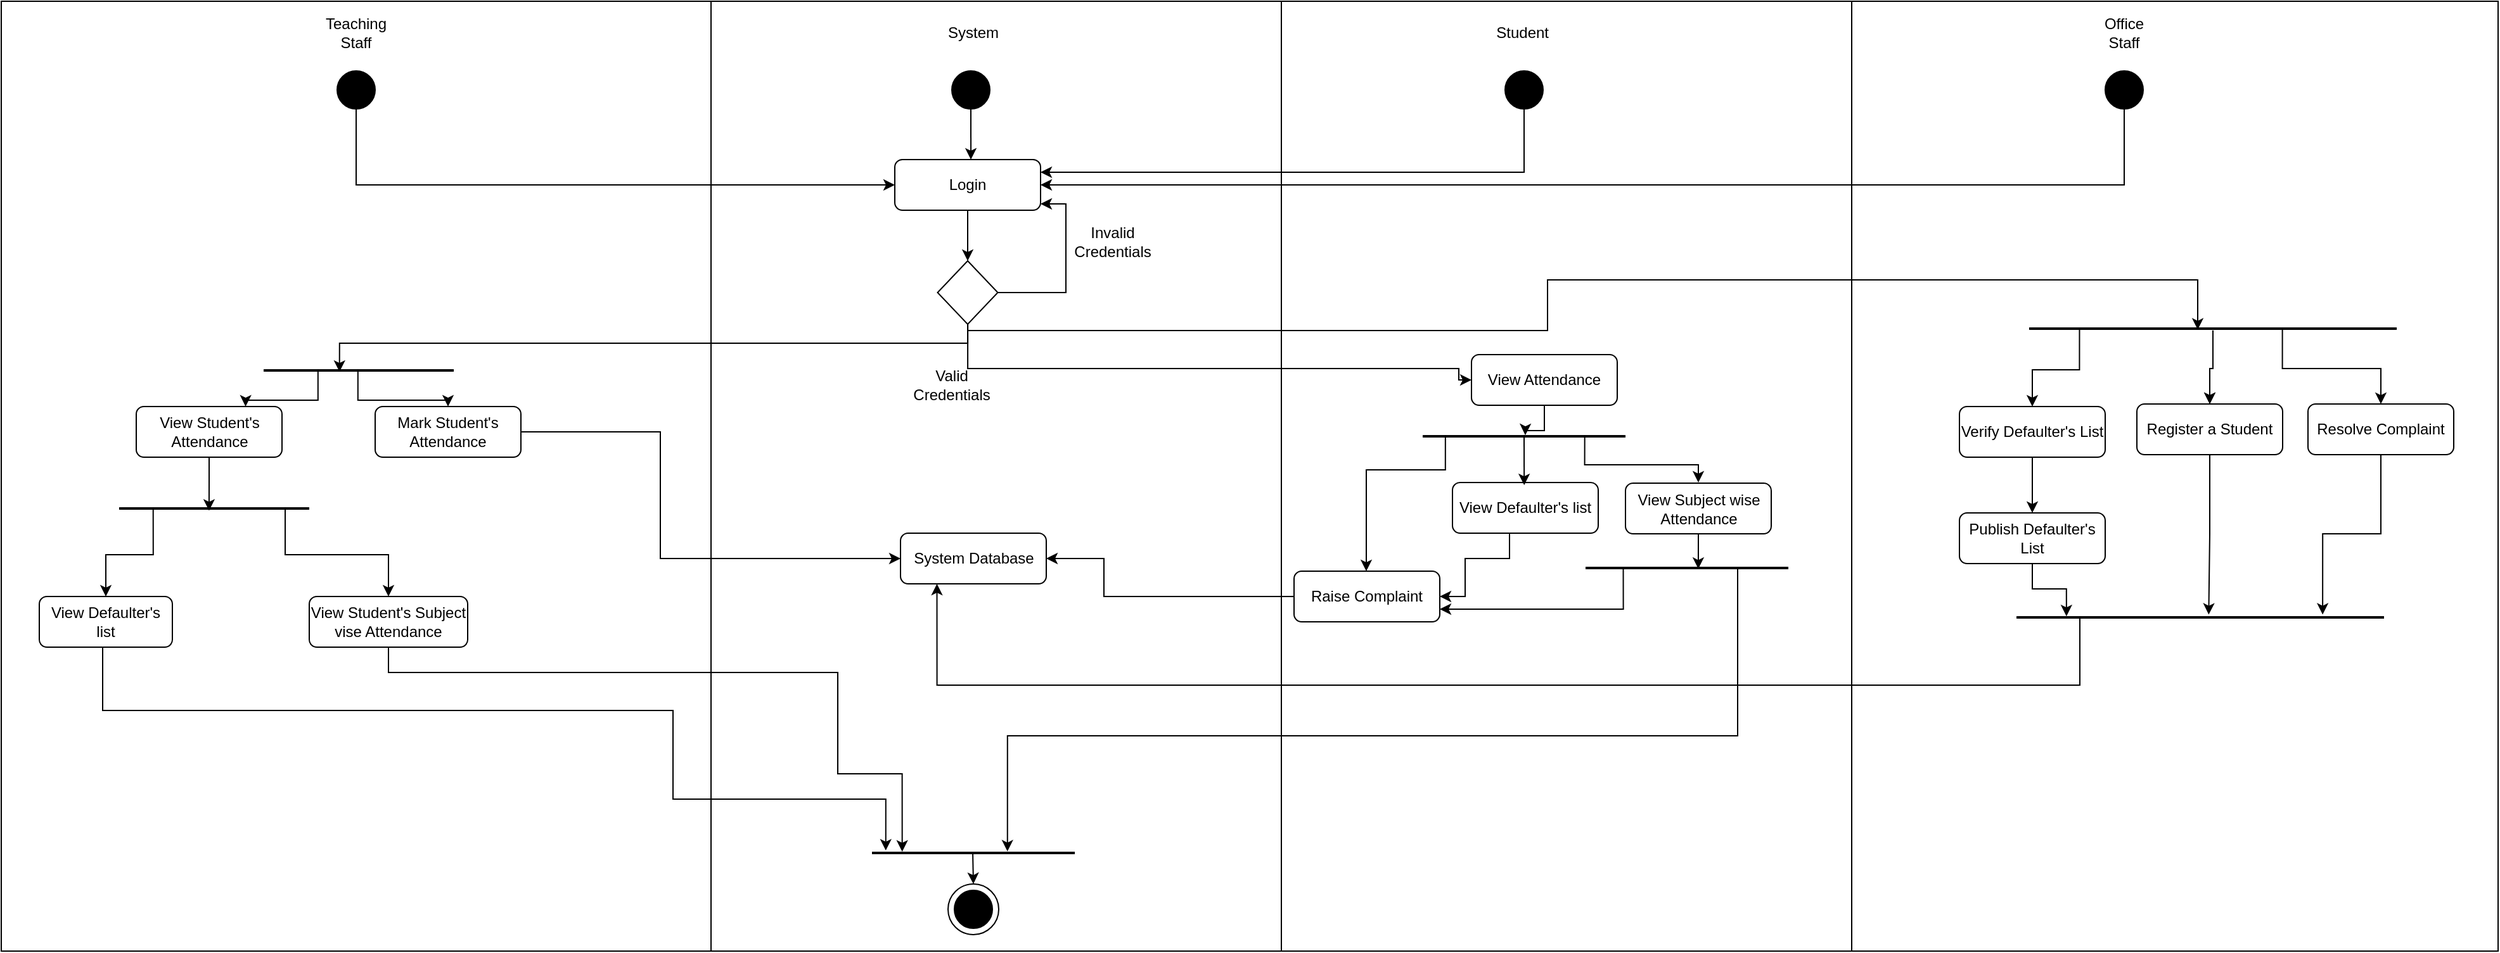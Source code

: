 <mxfile version="25.0.2">
  <diagram name="Page-1" id="Gh6__SAihMOtWdpNfaPe">
    <mxGraphModel dx="1207" dy="1309" grid="1" gridSize="10" guides="1" tooltips="1" connect="1" arrows="1" fold="1" page="1" pageScale="1" pageWidth="850" pageHeight="1100" math="0" shadow="0">
      <root>
        <mxCell id="0" />
        <mxCell id="1" parent="0" />
        <mxCell id="4QZVds2vk8p5RTfM56dL-105" value="" style="rounded=0;whiteSpace=wrap;html=1;" parent="1" vertex="1">
          <mxGeometry x="1050" y="-70" width="510" height="750" as="geometry" />
        </mxCell>
        <mxCell id="4QZVds2vk8p5RTfM56dL-104" value="" style="rounded=0;whiteSpace=wrap;html=1;" parent="1" vertex="1">
          <mxGeometry x="600" y="-70" width="450" height="750" as="geometry" />
        </mxCell>
        <mxCell id="4QZVds2vk8p5RTfM56dL-103" value="" style="rounded=0;whiteSpace=wrap;html=1;" parent="1" vertex="1">
          <mxGeometry x="150" y="-70" width="450" height="750" as="geometry" />
        </mxCell>
        <mxCell id="4QZVds2vk8p5RTfM56dL-102" value="" style="rounded=0;whiteSpace=wrap;html=1;" parent="1" vertex="1">
          <mxGeometry x="-410" y="-70" width="560" height="750" as="geometry" />
        </mxCell>
        <mxCell id="Yw2FF3qcAR3ipOKGPOBS-19" value="" style="ellipse;whiteSpace=wrap;html=1;aspect=fixed;fontSize=9;" parent="1" vertex="1">
          <mxGeometry x="337" y="627" width="40" height="40" as="geometry" />
        </mxCell>
        <mxCell id="Yw2FF3qcAR3ipOKGPOBS-2" style="edgeStyle=orthogonalEdgeStyle;rounded=0;orthogonalLoop=1;jettySize=auto;html=1;entryX=0.522;entryY=0;entryDx=0;entryDy=0;entryPerimeter=0;" parent="1" source="Yw2FF3qcAR3ipOKGPOBS-1" target="Yw2FF3qcAR3ipOKGPOBS-3" edge="1">
          <mxGeometry relative="1" as="geometry">
            <mxPoint x="355" y="45" as="targetPoint" />
          </mxGeometry>
        </mxCell>
        <mxCell id="Yw2FF3qcAR3ipOKGPOBS-1" value="" style="ellipse;whiteSpace=wrap;html=1;aspect=fixed;fillStyle=solid;fillColor=#000000;" parent="1" vertex="1">
          <mxGeometry x="340" y="-15" width="30" height="30" as="geometry" />
        </mxCell>
        <mxCell id="Yw2FF3qcAR3ipOKGPOBS-3" value="Login" style="rounded=1;whiteSpace=wrap;html=1;" parent="1" vertex="1">
          <mxGeometry x="295" y="55" width="115" height="40" as="geometry" />
        </mxCell>
        <mxCell id="Yw2FF3qcAR3ipOKGPOBS-17" value="" style="ellipse;whiteSpace=wrap;html=1;aspect=fixed;fillStyle=solid;fillColor=#000000;fontSize=9;" parent="1" vertex="1">
          <mxGeometry x="342" y="632" width="30" height="30" as="geometry" />
        </mxCell>
        <mxCell id="Yw2FF3qcAR3ipOKGPOBS-25" value="" style="edgeStyle=orthogonalEdgeStyle;rounded=0;orthogonalLoop=1;jettySize=auto;html=1;entryX=0.5;entryY=0;entryDx=0;entryDy=0;" parent="1" source="Yw2FF3qcAR3ipOKGPOBS-3" target="Yw2FF3qcAR3ipOKGPOBS-24" edge="1">
          <mxGeometry relative="1" as="geometry">
            <mxPoint x="353" y="95" as="sourcePoint" />
            <mxPoint x="353" y="245" as="targetPoint" />
          </mxGeometry>
        </mxCell>
        <mxCell id="Yw2FF3qcAR3ipOKGPOBS-26" style="edgeStyle=orthogonalEdgeStyle;rounded=0;orthogonalLoop=1;jettySize=auto;html=1;exitX=1;exitY=0.5;exitDx=0;exitDy=0;" parent="1" source="Yw2FF3qcAR3ipOKGPOBS-24" target="Yw2FF3qcAR3ipOKGPOBS-3" edge="1">
          <mxGeometry relative="1" as="geometry">
            <Array as="points">
              <mxPoint x="430" y="160" />
              <mxPoint x="430" y="90" />
            </Array>
          </mxGeometry>
        </mxCell>
        <mxCell id="4QZVds2vk8p5RTfM56dL-32" style="edgeStyle=orthogonalEdgeStyle;rounded=0;orthogonalLoop=1;jettySize=auto;html=1;entryX=0;entryY=0.5;entryDx=0;entryDy=0;" parent="1" source="Yw2FF3qcAR3ipOKGPOBS-24" target="4QZVds2vk8p5RTfM56dL-31" edge="1">
          <mxGeometry relative="1" as="geometry">
            <Array as="points">
              <mxPoint x="353" y="220" />
              <mxPoint x="740" y="220" />
              <mxPoint x="740" y="229" />
            </Array>
          </mxGeometry>
        </mxCell>
        <mxCell id="4QZVds2vk8p5RTfM56dL-83" style="edgeStyle=orthogonalEdgeStyle;rounded=0;orthogonalLoop=1;jettySize=auto;html=1;entryX=0.46;entryY=0.618;entryDx=0;entryDy=0;entryPerimeter=0;exitX=0.5;exitY=1;exitDx=0;exitDy=0;" parent="1" source="Yw2FF3qcAR3ipOKGPOBS-24" target="4QZVds2vk8p5RTfM56dL-84" edge="1">
          <mxGeometry relative="1" as="geometry">
            <mxPoint x="360.89" y="184.33" as="sourcePoint" />
            <mxPoint x="1254.09" y="217.998" as="targetPoint" />
            <Array as="points">
              <mxPoint x="353" y="190" />
              <mxPoint x="810" y="190" />
              <mxPoint x="810" y="150" />
              <mxPoint x="1323" y="150" />
              <mxPoint x="1323" y="189" />
            </Array>
          </mxGeometry>
        </mxCell>
        <mxCell id="Yw2FF3qcAR3ipOKGPOBS-24" value="" style="rhombus;whiteSpace=wrap;html=1;" parent="1" vertex="1">
          <mxGeometry x="328.75" y="135" width="47.5" height="50" as="geometry" />
        </mxCell>
        <mxCell id="Yw2FF3qcAR3ipOKGPOBS-28" value="Valid Credentials" style="text;html=1;align=center;verticalAlign=middle;whiteSpace=wrap;rounded=0;" parent="1" vertex="1">
          <mxGeometry x="310" y="218" width="60" height="30" as="geometry" />
        </mxCell>
        <mxCell id="Yw2FF3qcAR3ipOKGPOBS-29" value="Invalid Credentials" style="text;html=1;align=center;verticalAlign=middle;whiteSpace=wrap;rounded=0;" parent="1" vertex="1">
          <mxGeometry x="437" y="105" width="60" height="30" as="geometry" />
        </mxCell>
        <mxCell id="Yw2FF3qcAR3ipOKGPOBS-36" style="edgeStyle=orthogonalEdgeStyle;rounded=0;orthogonalLoop=1;jettySize=auto;html=1;entryX=0.5;entryY=0;entryDx=0;entryDy=0;exitX=0.497;exitY=0.477;exitDx=0;exitDy=0;exitPerimeter=0;" parent="1" source="Yw2FF3qcAR3ipOKGPOBS-35" target="Yw2FF3qcAR3ipOKGPOBS-19" edge="1">
          <mxGeometry relative="1" as="geometry" />
        </mxCell>
        <mxCell id="Yw2FF3qcAR3ipOKGPOBS-35" value="" style="line;strokeWidth=2;html=1;" parent="1" vertex="1">
          <mxGeometry x="277" y="599" width="160" height="7" as="geometry" />
        </mxCell>
        <mxCell id="4QZVds2vk8p5RTfM56dL-3" value="System" style="text;html=1;align=center;verticalAlign=middle;whiteSpace=wrap;rounded=0;" parent="1" vertex="1">
          <mxGeometry x="327" y="-60" width="60" height="30" as="geometry" />
        </mxCell>
        <mxCell id="4QZVds2vk8p5RTfM56dL-6" value="Student&amp;nbsp;" style="text;html=1;align=center;verticalAlign=middle;whiteSpace=wrap;rounded=0;" parent="1" vertex="1">
          <mxGeometry x="761.5" y="-60" width="60" height="30" as="geometry" />
        </mxCell>
        <mxCell id="4QZVds2vk8p5RTfM56dL-9" value="Teaching Staff&lt;span style=&quot;color: rgba(0, 0, 0, 0); font-family: monospace; font-size: 0px; text-align: start; text-wrap: nowrap;&quot;&gt;%3CmxGraphModel%3E%3Croot%3E%3CmxCell%20id%3D%220%22%2F%3E%3CmxCell%20id%3D%221%22%20parent%3D%220%22%2F%3E%3CmxCell%20id%3D%222%22%20value%3D%22Student%26amp%3Bnbsp%3B%22%20style%3D%22text%3Bhtml%3D1%3Balign%3Dcenter%3BverticalAlign%3Dmiddle%3BwhiteSpace%3Dwrap%3Brounded%3D0%3B%22%20vertex%3D%221%22%20parent%3D%221%22%3E%3CmxGeometry%20x%3D%22761.5%22%20y%3D%22-60%22%20width%3D%2260%22%20height%3D%2230%22%20as%3D%22geometry%22%2F%3E%3C%2FmxCell%3E%3C%2Froot%3E%3C%2FmxGraphModel%3E&lt;/span&gt;" style="text;html=1;align=center;verticalAlign=middle;whiteSpace=wrap;rounded=0;" parent="1" vertex="1">
          <mxGeometry x="-160" y="-60" width="60" height="30" as="geometry" />
        </mxCell>
        <mxCell id="4QZVds2vk8p5RTfM56dL-10" value="Office Staff" style="text;html=1;align=center;verticalAlign=middle;whiteSpace=wrap;rounded=0;" parent="1" vertex="1">
          <mxGeometry x="1235" y="-60" width="60" height="30" as="geometry" />
        </mxCell>
        <mxCell id="4QZVds2vk8p5RTfM56dL-22" style="edgeStyle=orthogonalEdgeStyle;rounded=0;orthogonalLoop=1;jettySize=auto;html=1;entryX=0;entryY=0.5;entryDx=0;entryDy=0;" parent="1" source="4QZVds2vk8p5RTfM56dL-21" target="Yw2FF3qcAR3ipOKGPOBS-3" edge="1">
          <mxGeometry relative="1" as="geometry">
            <mxPoint x="-130" y="90" as="targetPoint" />
            <Array as="points">
              <mxPoint x="-130" y="75" />
            </Array>
          </mxGeometry>
        </mxCell>
        <mxCell id="4QZVds2vk8p5RTfM56dL-21" value="" style="ellipse;whiteSpace=wrap;html=1;aspect=fixed;fillStyle=solid;fillColor=#000000;" parent="1" vertex="1">
          <mxGeometry x="-145" y="-15" width="30" height="30" as="geometry" />
        </mxCell>
        <mxCell id="4QZVds2vk8p5RTfM56dL-24" style="edgeStyle=orthogonalEdgeStyle;rounded=0;orthogonalLoop=1;jettySize=auto;html=1;entryX=1;entryY=0.25;entryDx=0;entryDy=0;" parent="1" source="4QZVds2vk8p5RTfM56dL-23" target="Yw2FF3qcAR3ipOKGPOBS-3" edge="1">
          <mxGeometry relative="1" as="geometry">
            <Array as="points">
              <mxPoint x="792" y="65" />
            </Array>
          </mxGeometry>
        </mxCell>
        <mxCell id="4QZVds2vk8p5RTfM56dL-23" value="" style="ellipse;whiteSpace=wrap;html=1;aspect=fixed;fillStyle=solid;fillColor=#000000;" parent="1" vertex="1">
          <mxGeometry x="776.5" y="-15" width="30" height="30" as="geometry" />
        </mxCell>
        <mxCell id="4QZVds2vk8p5RTfM56dL-27" style="edgeStyle=orthogonalEdgeStyle;rounded=0;orthogonalLoop=1;jettySize=auto;html=1;entryX=1;entryY=0.5;entryDx=0;entryDy=0;" parent="1" source="4QZVds2vk8p5RTfM56dL-26" target="Yw2FF3qcAR3ipOKGPOBS-3" edge="1">
          <mxGeometry relative="1" as="geometry">
            <mxPoint x="410" y="50" as="targetPoint" />
            <Array as="points">
              <mxPoint x="1265" y="75" />
            </Array>
          </mxGeometry>
        </mxCell>
        <mxCell id="4QZVds2vk8p5RTfM56dL-26" value="" style="ellipse;whiteSpace=wrap;html=1;aspect=fixed;fillStyle=solid;fillColor=#000000;" parent="1" vertex="1">
          <mxGeometry x="1250" y="-15" width="30" height="30" as="geometry" />
        </mxCell>
        <mxCell id="4QZVds2vk8p5RTfM56dL-29" value="View Student&#39;s Attendance" style="rounded=1;whiteSpace=wrap;html=1;" parent="1" vertex="1">
          <mxGeometry x="-303.5" y="250" width="115" height="40" as="geometry" />
        </mxCell>
        <mxCell id="4QZVds2vk8p5RTfM56dL-31" value="View Attendance" style="rounded=1;whiteSpace=wrap;html=1;" parent="1" vertex="1">
          <mxGeometry x="750" y="209" width="115" height="40" as="geometry" />
        </mxCell>
        <mxCell id="4QZVds2vk8p5RTfM56dL-79" style="edgeStyle=orthogonalEdgeStyle;rounded=0;orthogonalLoop=1;jettySize=auto;html=1;entryX=1;entryY=0.5;entryDx=0;entryDy=0;" parent="1" source="4QZVds2vk8p5RTfM56dL-35" target="4QZVds2vk8p5RTfM56dL-36" edge="1">
          <mxGeometry relative="1" as="geometry">
            <Array as="points">
              <mxPoint x="780" y="370" />
              <mxPoint x="745" y="370" />
              <mxPoint x="745" y="400" />
            </Array>
          </mxGeometry>
        </mxCell>
        <mxCell id="4QZVds2vk8p5RTfM56dL-35" value="View Defaulter&#39;s list" style="rounded=1;whiteSpace=wrap;html=1;" parent="1" vertex="1">
          <mxGeometry x="735" y="310" width="115" height="40" as="geometry" />
        </mxCell>
        <mxCell id="4QZVds2vk8p5RTfM56dL-36" value="Raise Complai&lt;span style=&quot;color: rgba(0, 0, 0, 0); font-family: monospace; font-size: 0px; text-align: start; text-wrap: nowrap;&quot;&gt;%3CmxGraphModel%3E%3Croot%3E%3CmxCell%20id%3D%220%22%2F%3E%3CmxCell%20id%3D%221%22%20parent%3D%220%22%2F%3E%3CmxCell%20id%3D%222%22%20value%3D%22View%20Attendance%22%20style%3D%22rounded%3D1%3BwhiteSpace%3Dwrap%3Bhtml%3D1%3B%22%20vertex%3D%221%22%20parent%3D%221%22%3E%3CmxGeometry%20x%3D%22200%22%20y%3D%22260%22%20width%3D%22115%22%20height%3D%2240%22%20as%3D%22geometry%22%2F%3E%3C%2FmxCell%3E%3C%2Froot%3E%3C%2FmxGraphModel%3E&lt;/span&gt;nt" style="rounded=1;whiteSpace=wrap;html=1;" parent="1" vertex="1">
          <mxGeometry x="610" y="380" width="115" height="40" as="geometry" />
        </mxCell>
        <mxCell id="4QZVds2vk8p5RTfM56dL-76" style="edgeStyle=orthogonalEdgeStyle;rounded=0;orthogonalLoop=1;jettySize=auto;html=1;entryX=0.5;entryY=0;entryDx=0;entryDy=0;exitX=0.799;exitY=0.462;exitDx=0;exitDy=0;exitPerimeter=0;" parent="1" source="4QZVds2vk8p5RTfM56dL-37" edge="1">
          <mxGeometry relative="1" as="geometry">
            <mxPoint x="840.0" y="276.5" as="sourcePoint" />
            <mxPoint x="929" y="310.0" as="targetPoint" />
            <Array as="points">
              <mxPoint x="839" y="296" />
              <mxPoint x="929" y="296" />
            </Array>
          </mxGeometry>
        </mxCell>
        <mxCell id="4QZVds2vk8p5RTfM56dL-78" style="edgeStyle=orthogonalEdgeStyle;rounded=0;orthogonalLoop=1;jettySize=auto;html=1;exitX=0.112;exitY=0.504;exitDx=0;exitDy=0;exitPerimeter=0;" parent="1" source="4QZVds2vk8p5RTfM56dL-37" target="4QZVds2vk8p5RTfM56dL-36" edge="1">
          <mxGeometry relative="1" as="geometry">
            <Array as="points">
              <mxPoint x="729" y="300" />
              <mxPoint x="667" y="300" />
            </Array>
          </mxGeometry>
        </mxCell>
        <mxCell id="4QZVds2vk8p5RTfM56dL-37" value="" style="line;strokeWidth=2;html=1;" parent="1" vertex="1">
          <mxGeometry x="711.5" y="270" width="160" height="7" as="geometry" />
        </mxCell>
        <mxCell id="4QZVds2vk8p5RTfM56dL-38" style="edgeStyle=orthogonalEdgeStyle;rounded=0;orthogonalLoop=1;jettySize=auto;html=1;entryX=0.506;entryY=0.371;entryDx=0;entryDy=0;entryPerimeter=0;" parent="1" source="4QZVds2vk8p5RTfM56dL-31" target="4QZVds2vk8p5RTfM56dL-37" edge="1">
          <mxGeometry relative="1" as="geometry" />
        </mxCell>
        <mxCell id="4QZVds2vk8p5RTfM56dL-49" value="View Defaulter&#39;s list" style="rounded=1;whiteSpace=wrap;html=1;" parent="1" vertex="1">
          <mxGeometry x="-380" y="400" width="105" height="40" as="geometry" />
        </mxCell>
        <mxCell id="4QZVds2vk8p5RTfM56dL-62" style="edgeStyle=orthogonalEdgeStyle;rounded=0;orthogonalLoop=1;jettySize=auto;html=1;entryX=0.5;entryY=0;entryDx=0;entryDy=0;exitX=0.5;exitY=0.547;exitDx=0;exitDy=0;exitPerimeter=0;" parent="1" source="4QZVds2vk8p5RTfM56dL-52" target="4QZVds2vk8p5RTfM56dL-61" edge="1">
          <mxGeometry relative="1" as="geometry">
            <Array as="points">
              <mxPoint x="-186" y="331" />
              <mxPoint x="-186" y="367" />
              <mxPoint x="-105" y="367" />
            </Array>
          </mxGeometry>
        </mxCell>
        <mxCell id="4QZVds2vk8p5RTfM56dL-73" style="edgeStyle=orthogonalEdgeStyle;rounded=0;orthogonalLoop=1;jettySize=auto;html=1;entryX=0.5;entryY=0;entryDx=0;entryDy=0;exitX=0.179;exitY=0.516;exitDx=0;exitDy=0;exitPerimeter=0;" parent="1" source="4QZVds2vk8p5RTfM56dL-52" target="4QZVds2vk8p5RTfM56dL-49" edge="1">
          <mxGeometry relative="1" as="geometry">
            <Array as="points">
              <mxPoint x="-290" y="367" />
              <mxPoint x="-327" y="367" />
            </Array>
          </mxGeometry>
        </mxCell>
        <mxCell id="4QZVds2vk8p5RTfM56dL-52" value="" style="line;strokeWidth=2;html=1;" parent="1" vertex="1">
          <mxGeometry x="-317" y="327" width="150" height="7" as="geometry" />
        </mxCell>
        <mxCell id="4QZVds2vk8p5RTfM56dL-54" style="edgeStyle=orthogonalEdgeStyle;rounded=0;orthogonalLoop=1;jettySize=auto;html=1;entryX=0.473;entryY=0.745;entryDx=0;entryDy=0;entryPerimeter=0;" parent="1" source="4QZVds2vk8p5RTfM56dL-29" target="4QZVds2vk8p5RTfM56dL-52" edge="1">
          <mxGeometry relative="1" as="geometry" />
        </mxCell>
        <mxCell id="4QZVds2vk8p5RTfM56dL-61" value="View Student&#39;s Subject vise Attendance" style="rounded=1;whiteSpace=wrap;html=1;" parent="1" vertex="1">
          <mxGeometry x="-167" y="400" width="125" height="40" as="geometry" />
        </mxCell>
        <mxCell id="4QZVds2vk8p5RTfM56dL-63" style="edgeStyle=orthogonalEdgeStyle;rounded=0;orthogonalLoop=1;jettySize=auto;html=1;entryX=0.149;entryY=0.355;entryDx=0;entryDy=0;entryPerimeter=0;" parent="1" source="4QZVds2vk8p5RTfM56dL-61" target="Yw2FF3qcAR3ipOKGPOBS-35" edge="1">
          <mxGeometry relative="1" as="geometry">
            <Array as="points">
              <mxPoint x="-105" y="460" />
              <mxPoint x="250" y="460" />
              <mxPoint x="250" y="540" />
              <mxPoint x="301" y="540" />
            </Array>
          </mxGeometry>
        </mxCell>
        <mxCell id="4QZVds2vk8p5RTfM56dL-65" style="edgeStyle=orthogonalEdgeStyle;rounded=0;orthogonalLoop=1;jettySize=auto;html=1;entryX=0.068;entryY=0.222;entryDx=0;entryDy=0;exitX=0.5;exitY=1;exitDx=0;exitDy=0;entryPerimeter=0;" parent="1" source="4QZVds2vk8p5RTfM56dL-49" target="Yw2FF3qcAR3ipOKGPOBS-35" edge="1">
          <mxGeometry relative="1" as="geometry">
            <mxPoint x="-279.526" y="470" as="sourcePoint" />
            <Array as="points">
              <mxPoint x="-330" y="440" />
              <mxPoint x="-330" y="490" />
              <mxPoint x="120" y="490" />
              <mxPoint x="120" y="560" />
              <mxPoint x="288" y="560" />
            </Array>
          </mxGeometry>
        </mxCell>
        <mxCell id="4QZVds2vk8p5RTfM56dL-68" style="edgeStyle=orthogonalEdgeStyle;rounded=0;orthogonalLoop=1;jettySize=auto;html=1;entryX=0.75;entryY=0;entryDx=0;entryDy=0;exitX=0.286;exitY=0.542;exitDx=0;exitDy=0;exitPerimeter=0;" parent="1" source="4QZVds2vk8p5RTfM56dL-66" target="4QZVds2vk8p5RTfM56dL-29" edge="1">
          <mxGeometry relative="1" as="geometry">
            <Array as="points">
              <mxPoint x="-160" y="245" />
              <mxPoint x="-217" y="245" />
            </Array>
          </mxGeometry>
        </mxCell>
        <mxCell id="4QZVds2vk8p5RTfM56dL-69" style="edgeStyle=orthogonalEdgeStyle;rounded=0;orthogonalLoop=1;jettySize=auto;html=1;entryX=0.5;entryY=0;entryDx=0;entryDy=0;exitX=0.496;exitY=0.556;exitDx=0;exitDy=0;exitPerimeter=0;" parent="1" source="4QZVds2vk8p5RTfM56dL-66" target="4QZVds2vk8p5RTfM56dL-67" edge="1">
          <mxGeometry relative="1" as="geometry" />
        </mxCell>
        <mxCell id="4QZVds2vk8p5RTfM56dL-66" value="" style="line;strokeWidth=2;html=1;" parent="1" vertex="1">
          <mxGeometry x="-203" y="218" width="150" height="7" as="geometry" />
        </mxCell>
        <mxCell id="4QZVds2vk8p5RTfM56dL-71" style="edgeStyle=orthogonalEdgeStyle;rounded=0;orthogonalLoop=1;jettySize=auto;html=1;entryX=0;entryY=0.5;entryDx=0;entryDy=0;" parent="1" source="4QZVds2vk8p5RTfM56dL-67" target="4QZVds2vk8p5RTfM56dL-70" edge="1">
          <mxGeometry relative="1" as="geometry">
            <Array as="points">
              <mxPoint x="110" y="270" />
              <mxPoint x="110" y="370" />
            </Array>
          </mxGeometry>
        </mxCell>
        <mxCell id="4QZVds2vk8p5RTfM56dL-67" value="Mark Student&#39;s Attendance" style="rounded=1;whiteSpace=wrap;html=1;" parent="1" vertex="1">
          <mxGeometry x="-115" y="250" width="115" height="40" as="geometry" />
        </mxCell>
        <mxCell id="4QZVds2vk8p5RTfM56dL-70" value="System Database" style="rounded=1;whiteSpace=wrap;html=1;" parent="1" vertex="1">
          <mxGeometry x="299.5" y="350" width="115" height="40" as="geometry" />
        </mxCell>
        <mxCell id="4QZVds2vk8p5RTfM56dL-72" style="edgeStyle=orthogonalEdgeStyle;rounded=0;orthogonalLoop=1;jettySize=auto;html=1;entryX=0.399;entryY=0.653;entryDx=0;entryDy=0;entryPerimeter=0;" parent="1" source="Yw2FF3qcAR3ipOKGPOBS-24" target="4QZVds2vk8p5RTfM56dL-66" edge="1">
          <mxGeometry relative="1" as="geometry">
            <Array as="points">
              <mxPoint x="353" y="200" />
              <mxPoint x="-143" y="200" />
            </Array>
          </mxGeometry>
        </mxCell>
        <mxCell id="4QZVds2vk8p5RTfM56dL-74" value="View Subject wise Attendance" style="rounded=1;whiteSpace=wrap;html=1;" parent="1" vertex="1">
          <mxGeometry x="871.5" y="310.5" width="115" height="40" as="geometry" />
        </mxCell>
        <mxCell id="4QZVds2vk8p5RTfM56dL-77" style="edgeStyle=orthogonalEdgeStyle;rounded=0;orthogonalLoop=1;jettySize=auto;html=1;entryX=0.492;entryY=0.052;entryDx=0;entryDy=0;entryPerimeter=0;exitX=0.5;exitY=0.559;exitDx=0;exitDy=0;exitPerimeter=0;" parent="1" source="4QZVds2vk8p5RTfM56dL-37" target="4QZVds2vk8p5RTfM56dL-35" edge="1">
          <mxGeometry relative="1" as="geometry" />
        </mxCell>
        <mxCell id="4QZVds2vk8p5RTfM56dL-80" style="edgeStyle=orthogonalEdgeStyle;rounded=0;orthogonalLoop=1;jettySize=auto;html=1;entryX=1;entryY=0.5;entryDx=0;entryDy=0;" parent="1" source="4QZVds2vk8p5RTfM56dL-36" target="4QZVds2vk8p5RTfM56dL-70" edge="1">
          <mxGeometry relative="1" as="geometry">
            <mxPoint x="355" y="600" as="targetPoint" />
            <Array as="points">
              <mxPoint x="460" y="400" />
              <mxPoint x="460" y="370" />
            </Array>
          </mxGeometry>
        </mxCell>
        <mxCell id="4QZVds2vk8p5RTfM56dL-81" style="edgeStyle=orthogonalEdgeStyle;rounded=0;orthogonalLoop=1;jettySize=auto;html=1;entryX=0.668;entryY=0.327;entryDx=0;entryDy=0;entryPerimeter=0;exitX=0.75;exitY=0.5;exitDx=0;exitDy=0;exitPerimeter=0;" parent="1" source="IWGGLMdldwzN8NkyTH4S-1" target="Yw2FF3qcAR3ipOKGPOBS-35" edge="1">
          <mxGeometry relative="1" as="geometry">
            <Array as="points">
              <mxPoint x="960" y="510" />
              <mxPoint x="384" y="510" />
            </Array>
          </mxGeometry>
        </mxCell>
        <mxCell id="4QZVds2vk8p5RTfM56dL-89" style="edgeStyle=orthogonalEdgeStyle;rounded=0;orthogonalLoop=1;jettySize=auto;html=1;entryX=0.5;entryY=0;entryDx=0;entryDy=0;" parent="1" source="4QZVds2vk8p5RTfM56dL-82" target="4QZVds2vk8p5RTfM56dL-85" edge="1">
          <mxGeometry relative="1" as="geometry" />
        </mxCell>
        <mxCell id="4QZVds2vk8p5RTfM56dL-82" value="Verify Defaulter&#39;s List" style="rounded=1;whiteSpace=wrap;html=1;" parent="1" vertex="1">
          <mxGeometry x="1135" y="250" width="115" height="40" as="geometry" />
        </mxCell>
        <mxCell id="4QZVds2vk8p5RTfM56dL-91" style="edgeStyle=orthogonalEdgeStyle;rounded=0;orthogonalLoop=1;jettySize=auto;html=1;entryX=0.5;entryY=0;entryDx=0;entryDy=0;exitX=0.137;exitY=0.503;exitDx=0;exitDy=0;exitPerimeter=0;" parent="1" source="4QZVds2vk8p5RTfM56dL-84" target="4QZVds2vk8p5RTfM56dL-82" edge="1">
          <mxGeometry relative="1" as="geometry">
            <Array as="points">
              <mxPoint x="1230" y="221" />
              <mxPoint x="1192" y="221" />
            </Array>
          </mxGeometry>
        </mxCell>
        <mxCell id="4QZVds2vk8p5RTfM56dL-92" style="edgeStyle=orthogonalEdgeStyle;rounded=0;orthogonalLoop=1;jettySize=auto;html=1;entryX=0.5;entryY=0;entryDx=0;entryDy=0;" parent="1" source="4QZVds2vk8p5RTfM56dL-84" target="4QZVds2vk8p5RTfM56dL-87" edge="1">
          <mxGeometry relative="1" as="geometry" />
        </mxCell>
        <mxCell id="4QZVds2vk8p5RTfM56dL-93" style="edgeStyle=orthogonalEdgeStyle;rounded=0;orthogonalLoop=1;jettySize=auto;html=1;entryX=0.5;entryY=0;entryDx=0;entryDy=0;exitX=0.689;exitY=0.628;exitDx=0;exitDy=0;exitPerimeter=0;" parent="1" source="4QZVds2vk8p5RTfM56dL-84" target="4QZVds2vk8p5RTfM56dL-86" edge="1">
          <mxGeometry relative="1" as="geometry">
            <Array as="points">
              <mxPoint x="1390" y="220" />
              <mxPoint x="1468" y="220" />
            </Array>
          </mxGeometry>
        </mxCell>
        <mxCell id="4QZVds2vk8p5RTfM56dL-94" value="" style="edgeStyle=orthogonalEdgeStyle;rounded=0;orthogonalLoop=1;jettySize=auto;html=1;exitX=0.5;exitY=0.691;exitDx=0;exitDy=0;exitPerimeter=0;" parent="1" source="4QZVds2vk8p5RTfM56dL-84" target="4QZVds2vk8p5RTfM56dL-87" edge="1">
          <mxGeometry relative="1" as="geometry" />
        </mxCell>
        <mxCell id="4QZVds2vk8p5RTfM56dL-84" value="" style="line;strokeWidth=2;html=1;" parent="1" vertex="1">
          <mxGeometry x="1190" y="185" width="290" height="7" as="geometry" />
        </mxCell>
        <mxCell id="4QZVds2vk8p5RTfM56dL-85" value="Publish Defaulter&#39;s List" style="rounded=1;whiteSpace=wrap;html=1;" parent="1" vertex="1">
          <mxGeometry x="1135" y="334" width="115" height="40" as="geometry" />
        </mxCell>
        <mxCell id="4QZVds2vk8p5RTfM56dL-86" value="Resolve Complaint" style="rounded=1;whiteSpace=wrap;html=1;" parent="1" vertex="1">
          <mxGeometry x="1410" y="248" width="115" height="40" as="geometry" />
        </mxCell>
        <mxCell id="4QZVds2vk8p5RTfM56dL-87" value="Register a Student" style="rounded=1;whiteSpace=wrap;html=1;" parent="1" vertex="1">
          <mxGeometry x="1275" y="248" width="115" height="40" as="geometry" />
        </mxCell>
        <mxCell id="4QZVds2vk8p5RTfM56dL-101" style="edgeStyle=orthogonalEdgeStyle;rounded=0;orthogonalLoop=1;jettySize=auto;html=1;entryX=0.25;entryY=1;entryDx=0;entryDy=0;exitX=0.498;exitY=0.478;exitDx=0;exitDy=0;exitPerimeter=0;" parent="1" source="4QZVds2vk8p5RTfM56dL-97" target="4QZVds2vk8p5RTfM56dL-70" edge="1">
          <mxGeometry relative="1" as="geometry">
            <Array as="points">
              <mxPoint x="1230" y="416" />
              <mxPoint x="1230" y="470" />
              <mxPoint x="328" y="470" />
            </Array>
          </mxGeometry>
        </mxCell>
        <mxCell id="4QZVds2vk8p5RTfM56dL-97" value="" style="line;strokeWidth=2;html=1;" parent="1" vertex="1">
          <mxGeometry x="1180" y="413" width="290" height="7" as="geometry" />
        </mxCell>
        <mxCell id="4QZVds2vk8p5RTfM56dL-98" style="edgeStyle=orthogonalEdgeStyle;rounded=0;orthogonalLoop=1;jettySize=auto;html=1;entryX=0.136;entryY=0.373;entryDx=0;entryDy=0;entryPerimeter=0;" parent="1" source="4QZVds2vk8p5RTfM56dL-85" target="4QZVds2vk8p5RTfM56dL-97" edge="1">
          <mxGeometry relative="1" as="geometry" />
        </mxCell>
        <mxCell id="4QZVds2vk8p5RTfM56dL-99" style="edgeStyle=orthogonalEdgeStyle;rounded=0;orthogonalLoop=1;jettySize=auto;html=1;entryX=0.523;entryY=0.181;entryDx=0;entryDy=0;entryPerimeter=0;" parent="1" source="4QZVds2vk8p5RTfM56dL-87" target="4QZVds2vk8p5RTfM56dL-97" edge="1">
          <mxGeometry relative="1" as="geometry" />
        </mxCell>
        <mxCell id="4QZVds2vk8p5RTfM56dL-100" style="edgeStyle=orthogonalEdgeStyle;rounded=0;orthogonalLoop=1;jettySize=auto;html=1;entryX=0.833;entryY=0.181;entryDx=0;entryDy=0;entryPerimeter=0;" parent="1" source="4QZVds2vk8p5RTfM56dL-86" target="4QZVds2vk8p5RTfM56dL-97" edge="1">
          <mxGeometry relative="1" as="geometry" />
        </mxCell>
        <mxCell id="IWGGLMdldwzN8NkyTH4S-3" style="edgeStyle=orthogonalEdgeStyle;rounded=0;orthogonalLoop=1;jettySize=auto;html=1;entryX=1;entryY=0.75;entryDx=0;entryDy=0;exitX=0.186;exitY=0.566;exitDx=0;exitDy=0;exitPerimeter=0;" edge="1" parent="1" source="IWGGLMdldwzN8NkyTH4S-1" target="4QZVds2vk8p5RTfM56dL-36">
          <mxGeometry relative="1" as="geometry">
            <Array as="points">
              <mxPoint x="870" y="410" />
            </Array>
          </mxGeometry>
        </mxCell>
        <mxCell id="IWGGLMdldwzN8NkyTH4S-1" value="" style="line;strokeWidth=2;html=1;" vertex="1" parent="1">
          <mxGeometry x="840" y="374" width="160" height="7" as="geometry" />
        </mxCell>
        <mxCell id="IWGGLMdldwzN8NkyTH4S-2" style="edgeStyle=orthogonalEdgeStyle;rounded=0;orthogonalLoop=1;jettySize=auto;html=1;entryX=0.556;entryY=0.594;entryDx=0;entryDy=0;entryPerimeter=0;" edge="1" parent="1" source="4QZVds2vk8p5RTfM56dL-74" target="IWGGLMdldwzN8NkyTH4S-1">
          <mxGeometry relative="1" as="geometry" />
        </mxCell>
      </root>
    </mxGraphModel>
  </diagram>
</mxfile>
